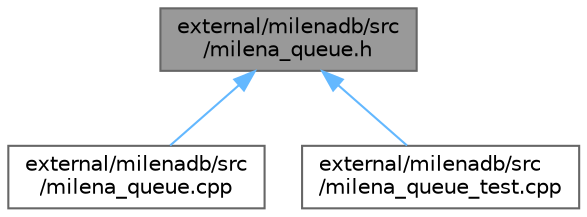 digraph "external/milenadb/src/milena_queue.h"
{
 // LATEX_PDF_SIZE
  bgcolor="transparent";
  edge [fontname=Helvetica,fontsize=10,labelfontname=Helvetica,labelfontsize=10];
  node [fontname=Helvetica,fontsize=10,shape=box,height=0.2,width=0.4];
  Node1 [id="Node000001",label="external/milenadb/src\l/milena_queue.h",height=0.2,width=0.4,color="gray40", fillcolor="grey60", style="filled", fontcolor="black",tooltip="Очередь задач для распределённых вычислений (C/C++ API)."];
  Node1 -> Node2 [id="edge1_Node000001_Node000002",dir="back",color="steelblue1",style="solid",tooltip=" "];
  Node2 [id="Node000002",label="external/milenadb/src\l/milena_queue.cpp",height=0.2,width=0.4,color="grey40", fillcolor="white", style="filled",URL="$milena__queue_8cpp.html",tooltip=" "];
  Node1 -> Node3 [id="edge2_Node000001_Node000003",dir="back",color="steelblue1",style="solid",tooltip=" "];
  Node3 [id="Node000003",label="external/milenadb/src\l/milena_queue_test.cpp",height=0.2,width=0.4,color="grey40", fillcolor="white", style="filled",URL="$milena__queue__test_8cpp.html",tooltip=" "];
}
